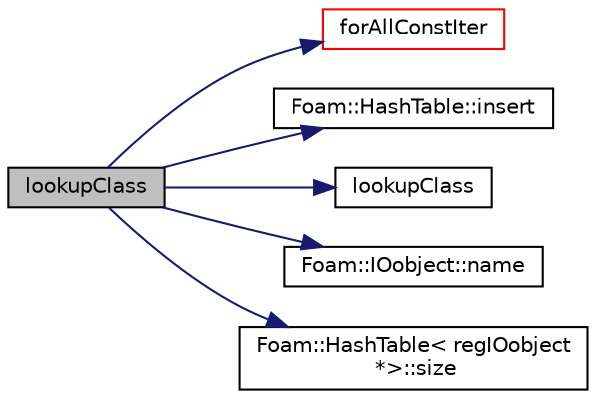 digraph "lookupClass"
{
  bgcolor="transparent";
  edge [fontname="Helvetica",fontsize="10",labelfontname="Helvetica",labelfontsize="10"];
  node [fontname="Helvetica",fontsize="10",shape=record];
  rankdir="LR";
  Node11534 [label="lookupClass",height=0.2,width=0.4,color="black", fillcolor="grey75", style="filled", fontcolor="black"];
  Node11534 -> Node11535 [color="midnightblue",fontsize="10",style="solid",fontname="Helvetica"];
  Node11535 [label="forAllConstIter",height=0.2,width=0.4,color="red",URL="$a39311.html#ae21e2836509b0fa7f7cedf6493b11b09"];
  Node11534 -> Node11800 [color="midnightblue",fontsize="10",style="solid",fontname="Helvetica"];
  Node11800 [label="Foam::HashTable::insert",height=0.2,width=0.4,color="black",URL="$a26841.html#a5eee1e0e199ad59b9cb3916cd42156e0",tooltip="Insert a new hashedEntry. "];
  Node11534 -> Node11832 [color="midnightblue",fontsize="10",style="solid",fontname="Helvetica"];
  Node11832 [label="lookupClass",height=0.2,width=0.4,color="black",URL="$a27433.html#ad20408e9bd7b5446e5bd0dc70b751705",tooltip="Lookup and return all objects of the given Type. "];
  Node11534 -> Node11599 [color="midnightblue",fontsize="10",style="solid",fontname="Helvetica"];
  Node11599 [label="Foam::IOobject::name",height=0.2,width=0.4,color="black",URL="$a27249.html#acc80e00a8ac919288fb55bd14cc88bf6",tooltip="Return name. "];
  Node11534 -> Node11696 [color="midnightblue",fontsize="10",style="solid",fontname="Helvetica"];
  Node11696 [label="Foam::HashTable\< regIOobject\l *\>::size",height=0.2,width=0.4,color="black",URL="$a26841.html#a47b3bf30da1eb3ab8076b5fbe00e0494",tooltip="Return number of elements in table. "];
}
